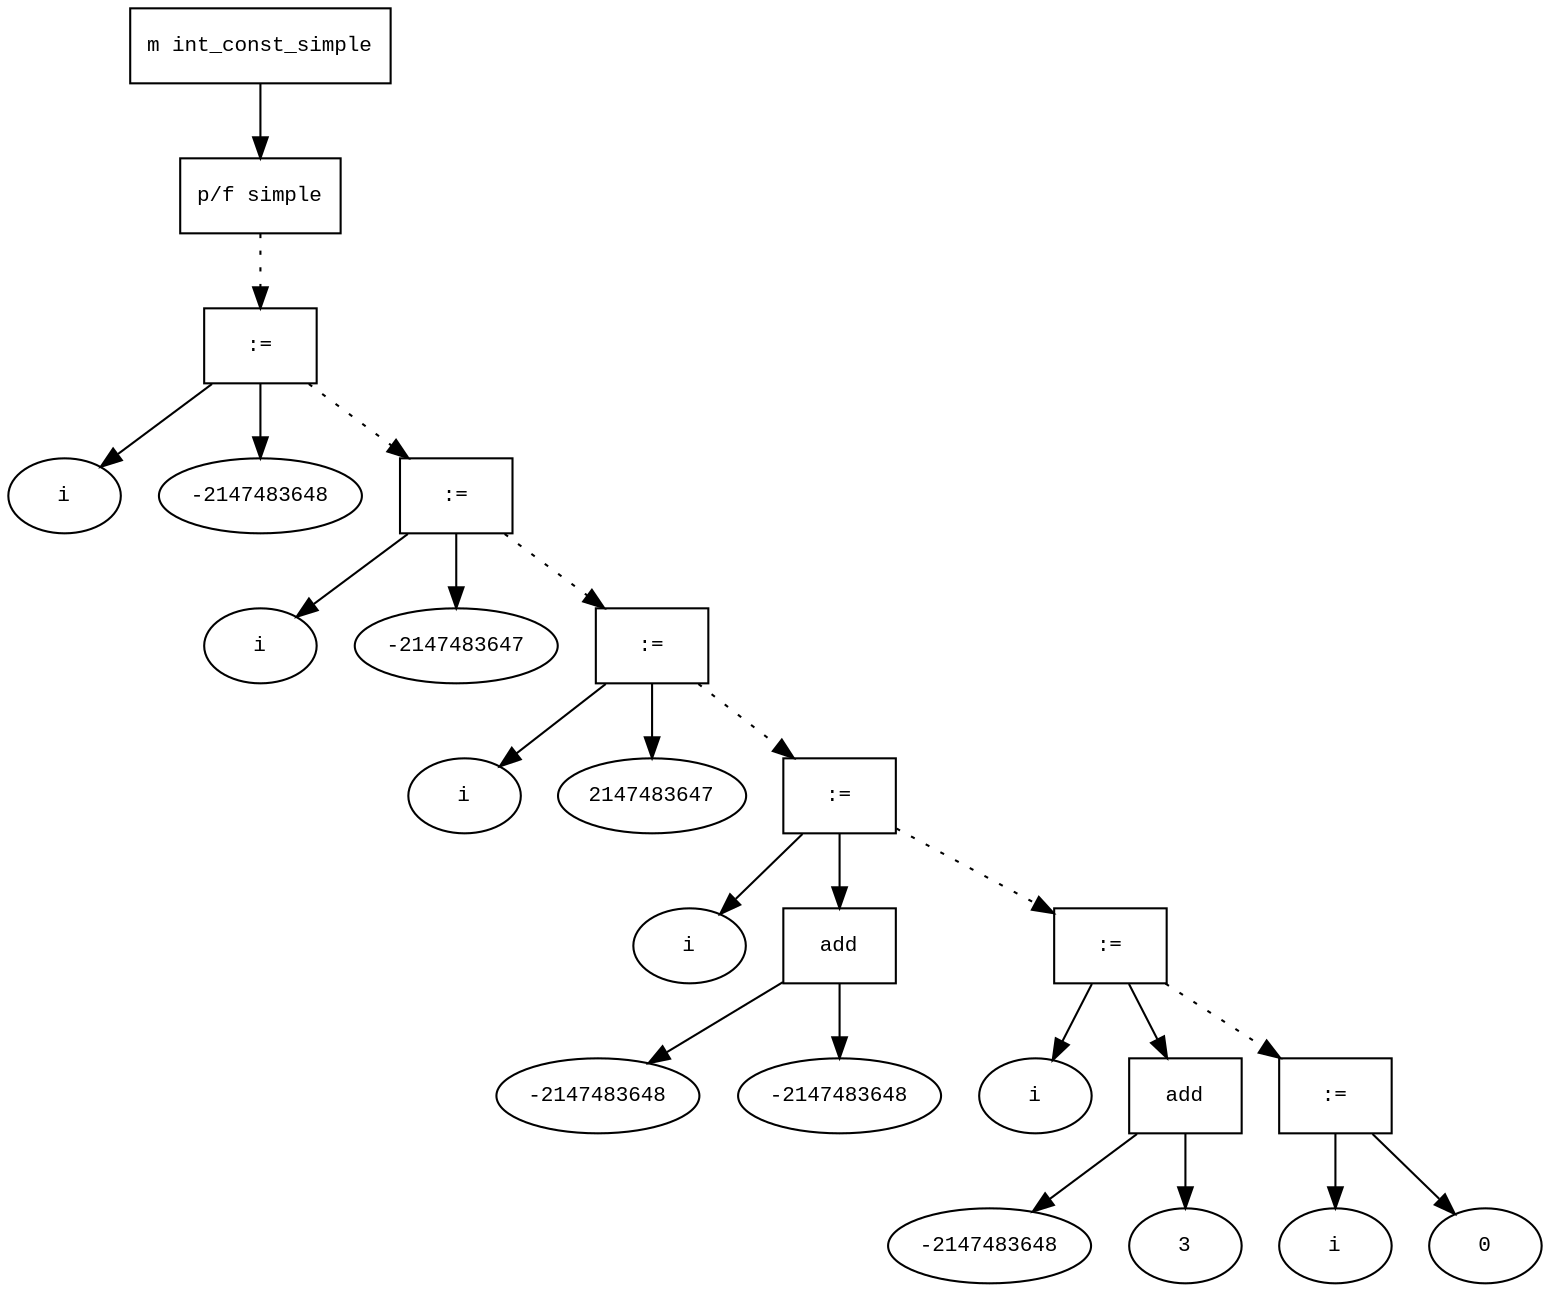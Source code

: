 digraph AST {
  graph [fontname="Times New Roman",fontsize=10];
  node  [fontname="Courier New",fontsize=10];
  edge  [fontname="Times New Roman",fontsize=10];

  node0 [label="m int_const_simple",shape=box];
  node1 [label="p/f simple",shape=box];
  node5 [label=":=",shape=box];
  node2 [label="i",shape=ellipse];
  node5->node2;
  node4 [label="-2147483648",shape=ellipse];
  node5->node4;
  node1 -> node5 [style=dotted];
  node9 [label=":=",shape=box];
  node6 [label="i",shape=ellipse];
  node9->node6;
  node8 [label="-2147483647",shape=ellipse];
  node9->node8;
  node5 -> node9 [style=dotted];
  node13 [label=":=",shape=box];
  node10 [label="i",shape=ellipse];
  node13->node10;
  node12 [label="2147483647",shape=ellipse];
  node13->node12;
  node9 -> node13 [style=dotted];
  node20 [label=":=",shape=box];
  node14 [label="i",shape=ellipse];
  node20->node14;
  node19 [label="add",shape=box];
  node16 [label="-2147483648",shape=ellipse];
  node19->node16;
  node18 [label="-2147483648",shape=ellipse];
  node19->node18;
  node20->node19;
  node13 -> node20 [style=dotted];
  node26 [label=":=",shape=box];
  node21 [label="i",shape=ellipse];
  node26->node21;
  node25 [label="add",shape=box];
  node23 [label="-2147483648",shape=ellipse];
  node25->node23;
  node24 [label="3",shape=ellipse];
  node25->node24;
  node26->node25;
  node20 -> node26 [style=dotted];
  node30 [label=":=",shape=box];
  node27 [label="i",shape=ellipse];
  node30->node27;
  node29 [label="0",shape=ellipse];
  node30->node29;
  node26 -> node30 [style=dotted];
  node0 -> node1;
}
